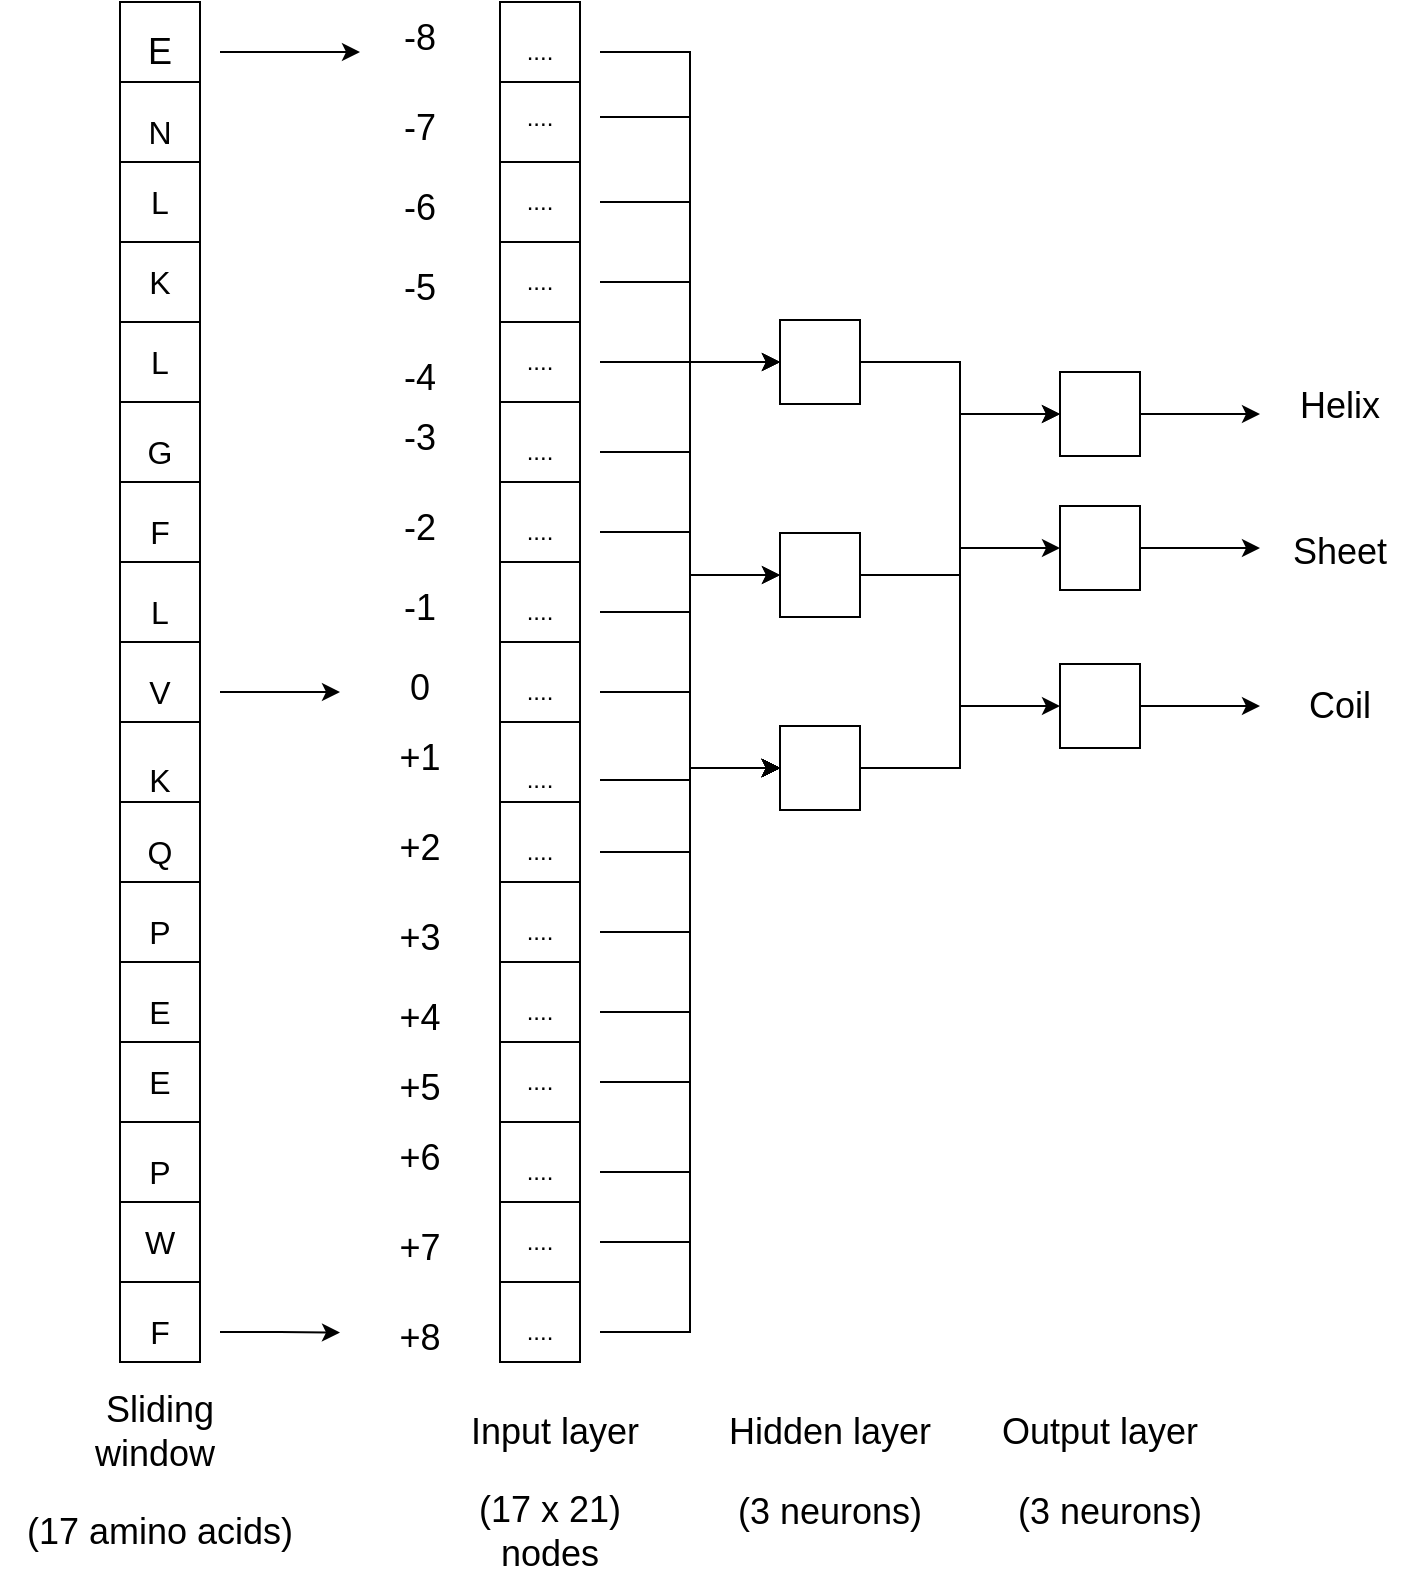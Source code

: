 <mxfile version="21.0.10" type="device"><diagram name="Page-1" id="w_IAjoy7NN7uOtSRSepd"><mxGraphModel dx="1706" dy="844" grid="1" gridSize="10" guides="1" tooltips="1" connect="1" arrows="1" fold="1" page="1" pageScale="1" pageWidth="827" pageHeight="1169" math="0" shadow="0"><root><mxCell id="0"/><mxCell id="1" parent="0"/><mxCell id="O1m4CQIJHKDoAh-4R7qa-1" value="" style="rounded=0;whiteSpace=wrap;html=1;" vertex="1" parent="1"><mxGeometry x="130" y="390" width="40" height="40" as="geometry"/></mxCell><mxCell id="O1m4CQIJHKDoAh-4R7qa-2" value="" style="rounded=0;whiteSpace=wrap;html=1;" vertex="1" parent="1"><mxGeometry x="130" y="430" width="40" height="40" as="geometry"/></mxCell><mxCell id="O1m4CQIJHKDoAh-4R7qa-3" value="" style="rounded=0;whiteSpace=wrap;html=1;" vertex="1" parent="1"><mxGeometry x="130" y="470" width="40" height="40" as="geometry"/></mxCell><mxCell id="O1m4CQIJHKDoAh-4R7qa-4" value="" style="rounded=0;whiteSpace=wrap;html=1;" vertex="1" parent="1"><mxGeometry x="130" y="510" width="40" height="40" as="geometry"/></mxCell><mxCell id="O1m4CQIJHKDoAh-4R7qa-5" value="" style="rounded=0;whiteSpace=wrap;html=1;" vertex="1" parent="1"><mxGeometry x="130" y="350" width="40" height="40" as="geometry"/></mxCell><mxCell id="O1m4CQIJHKDoAh-4R7qa-6" value="" style="rounded=0;whiteSpace=wrap;html=1;" vertex="1" parent="1"><mxGeometry x="130" y="550" width="40" height="40" as="geometry"/></mxCell><mxCell id="O1m4CQIJHKDoAh-4R7qa-7" value="" style="rounded=0;whiteSpace=wrap;html=1;" vertex="1" parent="1"><mxGeometry x="130" y="310" width="40" height="40" as="geometry"/></mxCell><mxCell id="O1m4CQIJHKDoAh-4R7qa-8" value="" style="rounded=0;whiteSpace=wrap;html=1;" vertex="1" parent="1"><mxGeometry x="130" y="590" width="40" height="40" as="geometry"/></mxCell><mxCell id="O1m4CQIJHKDoAh-4R7qa-9" value="" style="rounded=0;whiteSpace=wrap;html=1;" vertex="1" parent="1"><mxGeometry x="130" y="630" width="40" height="40" as="geometry"/></mxCell><mxCell id="O1m4CQIJHKDoAh-4R7qa-10" value="" style="rounded=0;whiteSpace=wrap;html=1;" vertex="1" parent="1"><mxGeometry x="130" y="270" width="40" height="40" as="geometry"/></mxCell><mxCell id="O1m4CQIJHKDoAh-4R7qa-11" value="" style="rounded=0;whiteSpace=wrap;html=1;" vertex="1" parent="1"><mxGeometry x="130" y="230" width="40" height="40" as="geometry"/></mxCell><mxCell id="O1m4CQIJHKDoAh-4R7qa-12" value="" style="rounded=0;whiteSpace=wrap;html=1;" vertex="1" parent="1"><mxGeometry x="130" y="670" width="40" height="40" as="geometry"/></mxCell><mxCell id="O1m4CQIJHKDoAh-4R7qa-13" value="" style="rounded=0;whiteSpace=wrap;html=1;" vertex="1" parent="1"><mxGeometry x="130" y="710" width="40" height="40" as="geometry"/></mxCell><mxCell id="O1m4CQIJHKDoAh-4R7qa-14" value="" style="rounded=0;whiteSpace=wrap;html=1;" vertex="1" parent="1"><mxGeometry x="130" y="750" width="40" height="40" as="geometry"/></mxCell><mxCell id="O1m4CQIJHKDoAh-4R7qa-15" value="" style="rounded=0;whiteSpace=wrap;html=1;" vertex="1" parent="1"><mxGeometry x="130" y="790" width="40" height="40" as="geometry"/></mxCell><mxCell id="O1m4CQIJHKDoAh-4R7qa-16" value="" style="rounded=0;whiteSpace=wrap;html=1;" vertex="1" parent="1"><mxGeometry x="130" y="830" width="40" height="40" as="geometry"/></mxCell><mxCell id="O1m4CQIJHKDoAh-4R7qa-18" value="&lt;font size=&quot;3&quot;&gt;N&lt;/font&gt;" style="text;html=1;strokeColor=none;fillColor=none;align=center;verticalAlign=middle;whiteSpace=wrap;rounded=0;" vertex="1" parent="1"><mxGeometry x="120" y="240" width="60" height="30" as="geometry"/></mxCell><mxCell id="O1m4CQIJHKDoAh-4R7qa-19" value="&lt;font size=&quot;3&quot;&gt;L&lt;/font&gt;" style="text;html=1;strokeColor=none;fillColor=none;align=center;verticalAlign=middle;whiteSpace=wrap;rounded=0;" vertex="1" parent="1"><mxGeometry x="120" y="275" width="60" height="30" as="geometry"/></mxCell><mxCell id="O1m4CQIJHKDoAh-4R7qa-20" value="&lt;font size=&quot;3&quot;&gt;K&lt;/font&gt;" style="text;html=1;strokeColor=none;fillColor=none;align=center;verticalAlign=middle;whiteSpace=wrap;rounded=0;" vertex="1" parent="1"><mxGeometry x="120" y="315" width="60" height="30" as="geometry"/></mxCell><mxCell id="O1m4CQIJHKDoAh-4R7qa-21" value="&lt;font size=&quot;3&quot;&gt;L&lt;/font&gt;" style="text;html=1;strokeColor=none;fillColor=none;align=center;verticalAlign=middle;whiteSpace=wrap;rounded=0;" vertex="1" parent="1"><mxGeometry x="120" y="355" width="60" height="30" as="geometry"/></mxCell><mxCell id="O1m4CQIJHKDoAh-4R7qa-22" value="&lt;font size=&quot;3&quot;&gt;G&lt;/font&gt;" style="text;html=1;strokeColor=none;fillColor=none;align=center;verticalAlign=middle;whiteSpace=wrap;rounded=0;" vertex="1" parent="1"><mxGeometry x="120" y="400" width="60" height="30" as="geometry"/></mxCell><mxCell id="O1m4CQIJHKDoAh-4R7qa-23" value="&lt;font size=&quot;3&quot;&gt;F&lt;/font&gt;" style="text;html=1;strokeColor=none;fillColor=none;align=center;verticalAlign=middle;whiteSpace=wrap;rounded=0;" vertex="1" parent="1"><mxGeometry x="120" y="440" width="60" height="30" as="geometry"/></mxCell><mxCell id="O1m4CQIJHKDoAh-4R7qa-24" value="&lt;font size=&quot;3&quot;&gt;L&lt;/font&gt;" style="text;html=1;strokeColor=none;fillColor=none;align=center;verticalAlign=middle;whiteSpace=wrap;rounded=0;" vertex="1" parent="1"><mxGeometry x="120" y="480" width="60" height="30" as="geometry"/></mxCell><mxCell id="O1m4CQIJHKDoAh-4R7qa-99" style="edgeStyle=orthogonalEdgeStyle;rounded=0;orthogonalLoop=1;jettySize=auto;html=1;" edge="1" parent="1" source="O1m4CQIJHKDoAh-4R7qa-25"><mxGeometry relative="1" as="geometry"><mxPoint x="240" y="535" as="targetPoint"/></mxGeometry></mxCell><mxCell id="O1m4CQIJHKDoAh-4R7qa-25" value="&lt;font size=&quot;3&quot;&gt;V&lt;/font&gt;" style="text;html=1;strokeColor=none;fillColor=none;align=center;verticalAlign=middle;whiteSpace=wrap;rounded=0;" vertex="1" parent="1"><mxGeometry x="120" y="520" width="60" height="30" as="geometry"/></mxCell><mxCell id="O1m4CQIJHKDoAh-4R7qa-26" value="&lt;font size=&quot;3&quot;&gt;K&lt;/font&gt;" style="text;html=1;strokeColor=none;fillColor=none;align=center;verticalAlign=middle;whiteSpace=wrap;rounded=0;" vertex="1" parent="1"><mxGeometry x="120" y="564" width="60" height="30" as="geometry"/></mxCell><mxCell id="O1m4CQIJHKDoAh-4R7qa-27" value="&lt;font size=&quot;3&quot;&gt;Q&lt;/font&gt;" style="text;html=1;strokeColor=none;fillColor=none;align=center;verticalAlign=middle;whiteSpace=wrap;rounded=0;" vertex="1" parent="1"><mxGeometry x="120" y="600" width="60" height="30" as="geometry"/></mxCell><mxCell id="O1m4CQIJHKDoAh-4R7qa-28" value="&lt;font size=&quot;3&quot;&gt;P&lt;/font&gt;" style="text;html=1;strokeColor=none;fillColor=none;align=center;verticalAlign=middle;whiteSpace=wrap;rounded=0;" vertex="1" parent="1"><mxGeometry x="120" y="640" width="60" height="30" as="geometry"/></mxCell><mxCell id="O1m4CQIJHKDoAh-4R7qa-29" value="&lt;font size=&quot;3&quot;&gt;E&lt;/font&gt;" style="text;html=1;strokeColor=none;fillColor=none;align=center;verticalAlign=middle;whiteSpace=wrap;rounded=0;" vertex="1" parent="1"><mxGeometry x="120" y="680" width="60" height="30" as="geometry"/></mxCell><mxCell id="O1m4CQIJHKDoAh-4R7qa-30" value="&lt;font size=&quot;3&quot;&gt;E&lt;/font&gt;" style="text;html=1;strokeColor=none;fillColor=none;align=center;verticalAlign=middle;whiteSpace=wrap;rounded=0;" vertex="1" parent="1"><mxGeometry x="120" y="715" width="60" height="30" as="geometry"/></mxCell><mxCell id="O1m4CQIJHKDoAh-4R7qa-31" value="&lt;font size=&quot;3&quot;&gt;P&lt;/font&gt;" style="text;html=1;strokeColor=none;fillColor=none;align=center;verticalAlign=middle;whiteSpace=wrap;rounded=0;" vertex="1" parent="1"><mxGeometry x="120" y="760" width="60" height="30" as="geometry"/></mxCell><mxCell id="O1m4CQIJHKDoAh-4R7qa-32" value="&lt;font size=&quot;3&quot;&gt;W&lt;/font&gt;" style="text;html=1;strokeColor=none;fillColor=none;align=center;verticalAlign=middle;whiteSpace=wrap;rounded=0;" vertex="1" parent="1"><mxGeometry x="120" y="795" width="60" height="30" as="geometry"/></mxCell><mxCell id="O1m4CQIJHKDoAh-4R7qa-100" style="edgeStyle=orthogonalEdgeStyle;rounded=0;orthogonalLoop=1;jettySize=auto;html=1;exitX=1;exitY=0.5;exitDx=0;exitDy=0;" edge="1" parent="1" source="O1m4CQIJHKDoAh-4R7qa-33"><mxGeometry relative="1" as="geometry"><mxPoint x="240" y="855.294" as="targetPoint"/></mxGeometry></mxCell><mxCell id="O1m4CQIJHKDoAh-4R7qa-33" value="&lt;font size=&quot;3&quot;&gt;F&lt;/font&gt;" style="text;html=1;strokeColor=none;fillColor=none;align=center;verticalAlign=middle;whiteSpace=wrap;rounded=0;" vertex="1" parent="1"><mxGeometry x="120" y="840" width="60" height="30" as="geometry"/></mxCell><mxCell id="O1m4CQIJHKDoAh-4R7qa-35" value="" style="rounded=0;whiteSpace=wrap;html=1;" vertex="1" parent="1"><mxGeometry x="130" y="190" width="40" height="40" as="geometry"/></mxCell><mxCell id="O1m4CQIJHKDoAh-4R7qa-101" style="edgeStyle=orthogonalEdgeStyle;rounded=0;orthogonalLoop=1;jettySize=auto;html=1;exitX=1;exitY=0.5;exitDx=0;exitDy=0;entryX=0;entryY=0.75;entryDx=0;entryDy=0;" edge="1" parent="1" source="O1m4CQIJHKDoAh-4R7qa-36" target="O1m4CQIJHKDoAh-4R7qa-74"><mxGeometry relative="1" as="geometry"/></mxCell><mxCell id="O1m4CQIJHKDoAh-4R7qa-36" value="&lt;font style=&quot;font-size: 18px;&quot;&gt;E&lt;/font&gt;" style="text;html=1;strokeColor=none;fillColor=none;align=center;verticalAlign=middle;whiteSpace=wrap;rounded=0;" vertex="1" parent="1"><mxGeometry x="120" y="200" width="60" height="30" as="geometry"/></mxCell><mxCell id="O1m4CQIJHKDoAh-4R7qa-38" value="" style="rounded=0;whiteSpace=wrap;html=1;" vertex="1" parent="1"><mxGeometry x="320" y="390" width="40" height="40" as="geometry"/></mxCell><mxCell id="O1m4CQIJHKDoAh-4R7qa-39" value="" style="rounded=0;whiteSpace=wrap;html=1;" vertex="1" parent="1"><mxGeometry x="320" y="430" width="40" height="40" as="geometry"/></mxCell><mxCell id="O1m4CQIJHKDoAh-4R7qa-40" value="" style="rounded=0;whiteSpace=wrap;html=1;" vertex="1" parent="1"><mxGeometry x="320" y="470" width="40" height="40" as="geometry"/></mxCell><mxCell id="O1m4CQIJHKDoAh-4R7qa-41" value="" style="rounded=0;whiteSpace=wrap;html=1;" vertex="1" parent="1"><mxGeometry x="320" y="510" width="40" height="40" as="geometry"/></mxCell><mxCell id="O1m4CQIJHKDoAh-4R7qa-42" value="" style="rounded=0;whiteSpace=wrap;html=1;" vertex="1" parent="1"><mxGeometry x="320" y="350" width="40" height="40" as="geometry"/></mxCell><mxCell id="O1m4CQIJHKDoAh-4R7qa-43" value="" style="rounded=0;whiteSpace=wrap;html=1;" vertex="1" parent="1"><mxGeometry x="320" y="550" width="40" height="40" as="geometry"/></mxCell><mxCell id="O1m4CQIJHKDoAh-4R7qa-44" value="" style="rounded=0;whiteSpace=wrap;html=1;" vertex="1" parent="1"><mxGeometry x="320" y="310" width="40" height="40" as="geometry"/></mxCell><mxCell id="O1m4CQIJHKDoAh-4R7qa-45" value="" style="rounded=0;whiteSpace=wrap;html=1;" vertex="1" parent="1"><mxGeometry x="320" y="590" width="40" height="40" as="geometry"/></mxCell><mxCell id="O1m4CQIJHKDoAh-4R7qa-46" value="" style="rounded=0;whiteSpace=wrap;html=1;" vertex="1" parent="1"><mxGeometry x="320" y="630" width="40" height="40" as="geometry"/></mxCell><mxCell id="O1m4CQIJHKDoAh-4R7qa-47" value="" style="rounded=0;whiteSpace=wrap;html=1;" vertex="1" parent="1"><mxGeometry x="320" y="270" width="40" height="40" as="geometry"/></mxCell><mxCell id="O1m4CQIJHKDoAh-4R7qa-48" value="" style="rounded=0;whiteSpace=wrap;html=1;" vertex="1" parent="1"><mxGeometry x="320" y="230" width="40" height="40" as="geometry"/></mxCell><mxCell id="O1m4CQIJHKDoAh-4R7qa-49" value="" style="rounded=0;whiteSpace=wrap;html=1;" vertex="1" parent="1"><mxGeometry x="320" y="670" width="40" height="40" as="geometry"/></mxCell><mxCell id="O1m4CQIJHKDoAh-4R7qa-50" value="" style="rounded=0;whiteSpace=wrap;html=1;" vertex="1" parent="1"><mxGeometry x="320" y="710" width="40" height="40" as="geometry"/></mxCell><mxCell id="O1m4CQIJHKDoAh-4R7qa-51" value="" style="rounded=0;whiteSpace=wrap;html=1;" vertex="1" parent="1"><mxGeometry x="320" y="750" width="40" height="40" as="geometry"/></mxCell><mxCell id="O1m4CQIJHKDoAh-4R7qa-52" value="" style="rounded=0;whiteSpace=wrap;html=1;" vertex="1" parent="1"><mxGeometry x="320" y="790" width="40" height="40" as="geometry"/></mxCell><mxCell id="O1m4CQIJHKDoAh-4R7qa-53" value="" style="rounded=0;whiteSpace=wrap;html=1;" vertex="1" parent="1"><mxGeometry x="320" y="830" width="40" height="40" as="geometry"/></mxCell><mxCell id="O1m4CQIJHKDoAh-4R7qa-153" style="edgeStyle=orthogonalEdgeStyle;rounded=0;orthogonalLoop=1;jettySize=auto;html=1;entryX=0;entryY=0.5;entryDx=0;entryDy=0;" edge="1" parent="1" source="O1m4CQIJHKDoAh-4R7qa-55" target="O1m4CQIJHKDoAh-4R7qa-104"><mxGeometry relative="1" as="geometry"/></mxCell><mxCell id="O1m4CQIJHKDoAh-4R7qa-55" value="...." style="text;html=1;strokeColor=none;fillColor=none;align=center;verticalAlign=middle;whiteSpace=wrap;rounded=0;" vertex="1" parent="1"><mxGeometry x="310" y="275" width="60" height="30" as="geometry"/></mxCell><mxCell id="O1m4CQIJHKDoAh-4R7qa-154" style="edgeStyle=orthogonalEdgeStyle;rounded=0;orthogonalLoop=1;jettySize=auto;html=1;entryX=0;entryY=0.5;entryDx=0;entryDy=0;" edge="1" parent="1" source="O1m4CQIJHKDoAh-4R7qa-56" target="O1m4CQIJHKDoAh-4R7qa-105"><mxGeometry relative="1" as="geometry"/></mxCell><mxCell id="O1m4CQIJHKDoAh-4R7qa-56" value="...." style="text;html=1;strokeColor=none;fillColor=none;align=center;verticalAlign=middle;whiteSpace=wrap;rounded=0;" vertex="1" parent="1"><mxGeometry x="310" y="315" width="60" height="30" as="geometry"/></mxCell><mxCell id="O1m4CQIJHKDoAh-4R7qa-155" style="edgeStyle=orthogonalEdgeStyle;rounded=0;orthogonalLoop=1;jettySize=auto;html=1;entryX=0;entryY=0.5;entryDx=0;entryDy=0;" edge="1" parent="1" source="O1m4CQIJHKDoAh-4R7qa-57" target="O1m4CQIJHKDoAh-4R7qa-106"><mxGeometry relative="1" as="geometry"/></mxCell><mxCell id="O1m4CQIJHKDoAh-4R7qa-57" value="...." style="text;html=1;strokeColor=none;fillColor=none;align=center;verticalAlign=middle;whiteSpace=wrap;rounded=0;" vertex="1" parent="1"><mxGeometry x="310" y="355" width="60" height="30" as="geometry"/></mxCell><mxCell id="O1m4CQIJHKDoAh-4R7qa-156" style="edgeStyle=orthogonalEdgeStyle;rounded=0;orthogonalLoop=1;jettySize=auto;html=1;entryX=0;entryY=0.5;entryDx=0;entryDy=0;" edge="1" parent="1" source="O1m4CQIJHKDoAh-4R7qa-58" target="O1m4CQIJHKDoAh-4R7qa-106"><mxGeometry relative="1" as="geometry"/></mxCell><mxCell id="O1m4CQIJHKDoAh-4R7qa-58" value="...." style="text;html=1;strokeColor=none;fillColor=none;align=center;verticalAlign=middle;whiteSpace=wrap;rounded=0;" vertex="1" parent="1"><mxGeometry x="310" y="400" width="60" height="30" as="geometry"/></mxCell><mxCell id="O1m4CQIJHKDoAh-4R7qa-157" style="edgeStyle=orthogonalEdgeStyle;rounded=0;orthogonalLoop=1;jettySize=auto;html=1;entryX=0;entryY=0.5;entryDx=0;entryDy=0;" edge="1" parent="1" source="O1m4CQIJHKDoAh-4R7qa-59" target="O1m4CQIJHKDoAh-4R7qa-106"><mxGeometry relative="1" as="geometry"/></mxCell><mxCell id="O1m4CQIJHKDoAh-4R7qa-59" value="...." style="text;html=1;strokeColor=none;fillColor=none;align=center;verticalAlign=middle;whiteSpace=wrap;rounded=0;" vertex="1" parent="1"><mxGeometry x="310" y="440" width="60" height="30" as="geometry"/></mxCell><mxCell id="O1m4CQIJHKDoAh-4R7qa-158" style="edgeStyle=orthogonalEdgeStyle;rounded=0;orthogonalLoop=1;jettySize=auto;html=1;entryX=0;entryY=0.5;entryDx=0;entryDy=0;" edge="1" parent="1" source="O1m4CQIJHKDoAh-4R7qa-60" target="O1m4CQIJHKDoAh-4R7qa-106"><mxGeometry relative="1" as="geometry"/></mxCell><mxCell id="O1m4CQIJHKDoAh-4R7qa-60" value="...." style="text;html=1;strokeColor=none;fillColor=none;align=center;verticalAlign=middle;whiteSpace=wrap;rounded=0;" vertex="1" parent="1"><mxGeometry x="310" y="480" width="60" height="30" as="geometry"/></mxCell><mxCell id="O1m4CQIJHKDoAh-4R7qa-159" style="edgeStyle=orthogonalEdgeStyle;rounded=0;orthogonalLoop=1;jettySize=auto;html=1;entryX=0;entryY=0.5;entryDx=0;entryDy=0;" edge="1" parent="1" source="O1m4CQIJHKDoAh-4R7qa-61" target="O1m4CQIJHKDoAh-4R7qa-106"><mxGeometry relative="1" as="geometry"/></mxCell><mxCell id="O1m4CQIJHKDoAh-4R7qa-61" value="...." style="text;html=1;strokeColor=none;fillColor=none;align=center;verticalAlign=middle;whiteSpace=wrap;rounded=0;" vertex="1" parent="1"><mxGeometry x="310" y="520" width="60" height="30" as="geometry"/></mxCell><mxCell id="O1m4CQIJHKDoAh-4R7qa-192" style="edgeStyle=orthogonalEdgeStyle;rounded=0;orthogonalLoop=1;jettySize=auto;html=1;entryX=0;entryY=0.5;entryDx=0;entryDy=0;" edge="1" parent="1" source="O1m4CQIJHKDoAh-4R7qa-62" target="O1m4CQIJHKDoAh-4R7qa-106"><mxGeometry relative="1" as="geometry"/></mxCell><mxCell id="O1m4CQIJHKDoAh-4R7qa-62" value="...." style="text;html=1;strokeColor=none;fillColor=none;align=center;verticalAlign=middle;whiteSpace=wrap;rounded=0;" vertex="1" parent="1"><mxGeometry x="310" y="564" width="60" height="30" as="geometry"/></mxCell><mxCell id="O1m4CQIJHKDoAh-4R7qa-193" style="edgeStyle=orthogonalEdgeStyle;rounded=0;orthogonalLoop=1;jettySize=auto;html=1;entryX=0;entryY=0.5;entryDx=0;entryDy=0;" edge="1" parent="1" source="O1m4CQIJHKDoAh-4R7qa-63" target="O1m4CQIJHKDoAh-4R7qa-106"><mxGeometry relative="1" as="geometry"/></mxCell><mxCell id="O1m4CQIJHKDoAh-4R7qa-63" value="...." style="text;html=1;strokeColor=none;fillColor=none;align=center;verticalAlign=middle;whiteSpace=wrap;rounded=0;" vertex="1" parent="1"><mxGeometry x="310" y="600" width="60" height="30" as="geometry"/></mxCell><mxCell id="O1m4CQIJHKDoAh-4R7qa-194" style="edgeStyle=orthogonalEdgeStyle;rounded=0;orthogonalLoop=1;jettySize=auto;html=1;entryX=0;entryY=0.5;entryDx=0;entryDy=0;" edge="1" parent="1" source="O1m4CQIJHKDoAh-4R7qa-64" target="O1m4CQIJHKDoAh-4R7qa-106"><mxGeometry relative="1" as="geometry"/></mxCell><mxCell id="O1m4CQIJHKDoAh-4R7qa-64" value="...." style="text;html=1;strokeColor=none;fillColor=none;align=center;verticalAlign=middle;whiteSpace=wrap;rounded=0;" vertex="1" parent="1"><mxGeometry x="310" y="640" width="60" height="30" as="geometry"/></mxCell><mxCell id="O1m4CQIJHKDoAh-4R7qa-195" style="edgeStyle=orthogonalEdgeStyle;rounded=0;orthogonalLoop=1;jettySize=auto;html=1;entryX=0;entryY=0.5;entryDx=0;entryDy=0;" edge="1" parent="1" source="O1m4CQIJHKDoAh-4R7qa-65" target="O1m4CQIJHKDoAh-4R7qa-106"><mxGeometry relative="1" as="geometry"/></mxCell><mxCell id="O1m4CQIJHKDoAh-4R7qa-65" value="...." style="text;html=1;strokeColor=none;fillColor=none;align=center;verticalAlign=middle;whiteSpace=wrap;rounded=0;" vertex="1" parent="1"><mxGeometry x="310" y="680" width="60" height="30" as="geometry"/></mxCell><mxCell id="O1m4CQIJHKDoAh-4R7qa-196" style="edgeStyle=orthogonalEdgeStyle;rounded=0;orthogonalLoop=1;jettySize=auto;html=1;entryX=0;entryY=0.5;entryDx=0;entryDy=0;" edge="1" parent="1" source="O1m4CQIJHKDoAh-4R7qa-66" target="O1m4CQIJHKDoAh-4R7qa-106"><mxGeometry relative="1" as="geometry"/></mxCell><mxCell id="O1m4CQIJHKDoAh-4R7qa-66" value="...." style="text;html=1;strokeColor=none;fillColor=none;align=center;verticalAlign=middle;whiteSpace=wrap;rounded=0;" vertex="1" parent="1"><mxGeometry x="310" y="715" width="60" height="30" as="geometry"/></mxCell><mxCell id="O1m4CQIJHKDoAh-4R7qa-197" style="edgeStyle=orthogonalEdgeStyle;rounded=0;orthogonalLoop=1;jettySize=auto;html=1;entryX=0;entryY=0.5;entryDx=0;entryDy=0;" edge="1" parent="1" source="O1m4CQIJHKDoAh-4R7qa-67" target="O1m4CQIJHKDoAh-4R7qa-106"><mxGeometry relative="1" as="geometry"/></mxCell><mxCell id="O1m4CQIJHKDoAh-4R7qa-67" value="...." style="text;html=1;strokeColor=none;fillColor=none;align=center;verticalAlign=middle;whiteSpace=wrap;rounded=0;" vertex="1" parent="1"><mxGeometry x="310" y="760" width="60" height="30" as="geometry"/></mxCell><mxCell id="O1m4CQIJHKDoAh-4R7qa-198" style="edgeStyle=orthogonalEdgeStyle;rounded=0;orthogonalLoop=1;jettySize=auto;html=1;entryX=0;entryY=0.5;entryDx=0;entryDy=0;" edge="1" parent="1" source="O1m4CQIJHKDoAh-4R7qa-68" target="O1m4CQIJHKDoAh-4R7qa-106"><mxGeometry relative="1" as="geometry"/></mxCell><mxCell id="O1m4CQIJHKDoAh-4R7qa-68" value="...." style="text;html=1;strokeColor=none;fillColor=none;align=center;verticalAlign=middle;whiteSpace=wrap;rounded=0;" vertex="1" parent="1"><mxGeometry x="310" y="795" width="60" height="30" as="geometry"/></mxCell><mxCell id="O1m4CQIJHKDoAh-4R7qa-199" style="edgeStyle=orthogonalEdgeStyle;rounded=0;orthogonalLoop=1;jettySize=auto;html=1;entryX=0;entryY=0.5;entryDx=0;entryDy=0;" edge="1" parent="1" source="O1m4CQIJHKDoAh-4R7qa-69" target="O1m4CQIJHKDoAh-4R7qa-106"><mxGeometry relative="1" as="geometry"/></mxCell><mxCell id="O1m4CQIJHKDoAh-4R7qa-69" value="...." style="text;html=1;strokeColor=none;fillColor=none;align=center;verticalAlign=middle;whiteSpace=wrap;rounded=0;" vertex="1" parent="1"><mxGeometry x="310" y="840" width="60" height="30" as="geometry"/></mxCell><mxCell id="O1m4CQIJHKDoAh-4R7qa-70" value="" style="rounded=0;whiteSpace=wrap;html=1;" vertex="1" parent="1"><mxGeometry x="320" y="190" width="40" height="40" as="geometry"/></mxCell><mxCell id="O1m4CQIJHKDoAh-4R7qa-143" style="edgeStyle=orthogonalEdgeStyle;rounded=0;orthogonalLoop=1;jettySize=auto;html=1;entryX=0;entryY=0.5;entryDx=0;entryDy=0;" edge="1" parent="1" source="O1m4CQIJHKDoAh-4R7qa-71" target="O1m4CQIJHKDoAh-4R7qa-104"><mxGeometry relative="1" as="geometry"/></mxCell><mxCell id="O1m4CQIJHKDoAh-4R7qa-144" style="edgeStyle=orthogonalEdgeStyle;rounded=0;orthogonalLoop=1;jettySize=auto;html=1;entryX=0;entryY=0.5;entryDx=0;entryDy=0;" edge="1" parent="1" source="O1m4CQIJHKDoAh-4R7qa-71" target="O1m4CQIJHKDoAh-4R7qa-105"><mxGeometry relative="1" as="geometry"/></mxCell><mxCell id="O1m4CQIJHKDoAh-4R7qa-71" value="...." style="text;html=1;strokeColor=none;fillColor=none;align=center;verticalAlign=middle;whiteSpace=wrap;rounded=0;" vertex="1" parent="1"><mxGeometry x="310" y="200" width="60" height="30" as="geometry"/></mxCell><mxCell id="O1m4CQIJHKDoAh-4R7qa-152" style="edgeStyle=orthogonalEdgeStyle;rounded=0;orthogonalLoop=1;jettySize=auto;html=1;entryX=0;entryY=0.5;entryDx=0;entryDy=0;" edge="1" parent="1" source="O1m4CQIJHKDoAh-4R7qa-72" target="O1m4CQIJHKDoAh-4R7qa-104"><mxGeometry relative="1" as="geometry"/></mxCell><mxCell id="O1m4CQIJHKDoAh-4R7qa-72" value="...." style="text;html=1;strokeColor=none;fillColor=none;align=center;verticalAlign=middle;whiteSpace=wrap;rounded=0;" vertex="1" parent="1"><mxGeometry x="310" y="235" width="60" height="25" as="geometry"/></mxCell><mxCell id="O1m4CQIJHKDoAh-4R7qa-74" value="&lt;span style=&quot;font-size: 18px;&quot;&gt;-8&lt;/span&gt;" style="text;html=1;strokeColor=none;fillColor=none;align=center;verticalAlign=middle;whiteSpace=wrap;rounded=0;" vertex="1" parent="1"><mxGeometry x="250" y="192.5" width="60" height="30" as="geometry"/></mxCell><mxCell id="O1m4CQIJHKDoAh-4R7qa-75" value="&lt;span style=&quot;font-size: 18px;&quot;&gt;-7&lt;/span&gt;" style="text;html=1;strokeColor=none;fillColor=none;align=center;verticalAlign=middle;whiteSpace=wrap;rounded=0;" vertex="1" parent="1"><mxGeometry x="250" y="237.5" width="60" height="30" as="geometry"/></mxCell><mxCell id="O1m4CQIJHKDoAh-4R7qa-76" value="&lt;span style=&quot;font-size: 18px;&quot;&gt;-6&lt;/span&gt;" style="text;html=1;strokeColor=none;fillColor=none;align=center;verticalAlign=middle;whiteSpace=wrap;rounded=0;" vertex="1" parent="1"><mxGeometry x="250" y="277.5" width="60" height="30" as="geometry"/></mxCell><mxCell id="O1m4CQIJHKDoAh-4R7qa-77" value="&lt;span style=&quot;font-size: 18px;&quot;&gt;-5&lt;/span&gt;" style="text;html=1;strokeColor=none;fillColor=none;align=center;verticalAlign=middle;whiteSpace=wrap;rounded=0;" vertex="1" parent="1"><mxGeometry x="250" y="317.5" width="60" height="30" as="geometry"/></mxCell><mxCell id="O1m4CQIJHKDoAh-4R7qa-78" value="&lt;span style=&quot;font-size: 18px;&quot;&gt;-4&lt;/span&gt;" style="text;html=1;strokeColor=none;fillColor=none;align=center;verticalAlign=middle;whiteSpace=wrap;rounded=0;" vertex="1" parent="1"><mxGeometry x="250" y="362.5" width="60" height="30" as="geometry"/></mxCell><mxCell id="O1m4CQIJHKDoAh-4R7qa-79" value="&lt;span style=&quot;font-size: 18px;&quot;&gt;-3&lt;/span&gt;" style="text;html=1;strokeColor=none;fillColor=none;align=center;verticalAlign=middle;whiteSpace=wrap;rounded=0;" vertex="1" parent="1"><mxGeometry x="250" y="392.5" width="60" height="30" as="geometry"/></mxCell><mxCell id="O1m4CQIJHKDoAh-4R7qa-80" value="&lt;span style=&quot;font-size: 18px;&quot;&gt;-2&lt;/span&gt;" style="text;html=1;strokeColor=none;fillColor=none;align=center;verticalAlign=middle;whiteSpace=wrap;rounded=0;" vertex="1" parent="1"><mxGeometry x="250" y="437.5" width="60" height="30" as="geometry"/></mxCell><mxCell id="O1m4CQIJHKDoAh-4R7qa-81" value="&lt;span style=&quot;font-size: 18px;&quot;&gt;-1&lt;/span&gt;" style="text;html=1;strokeColor=none;fillColor=none;align=center;verticalAlign=middle;whiteSpace=wrap;rounded=0;" vertex="1" parent="1"><mxGeometry x="250" y="477.5" width="60" height="30" as="geometry"/></mxCell><mxCell id="O1m4CQIJHKDoAh-4R7qa-82" value="&lt;span style=&quot;font-size: 18px;&quot;&gt;+1&lt;/span&gt;" style="text;html=1;strokeColor=none;fillColor=none;align=center;verticalAlign=middle;whiteSpace=wrap;rounded=0;" vertex="1" parent="1"><mxGeometry x="250" y="497.5" width="60" height="140" as="geometry"/></mxCell><mxCell id="O1m4CQIJHKDoAh-4R7qa-83" value="&lt;span style=&quot;font-size: 18px;&quot;&gt;0&lt;/span&gt;" style="text;html=1;strokeColor=none;fillColor=none;align=center;verticalAlign=middle;whiteSpace=wrap;rounded=0;" vertex="1" parent="1"><mxGeometry x="250" y="517.5" width="60" height="30" as="geometry"/></mxCell><mxCell id="O1m4CQIJHKDoAh-4R7qa-84" value="&lt;span style=&quot;font-size: 18px;&quot;&gt;+2&lt;/span&gt;" style="text;html=1;strokeColor=none;fillColor=none;align=center;verticalAlign=middle;whiteSpace=wrap;rounded=0;" vertex="1" parent="1"><mxGeometry x="250" y="597.5" width="60" height="30" as="geometry"/></mxCell><mxCell id="O1m4CQIJHKDoAh-4R7qa-85" value="&lt;span style=&quot;font-size: 18px;&quot;&gt;+3&lt;/span&gt;" style="text;html=1;strokeColor=none;fillColor=none;align=center;verticalAlign=middle;whiteSpace=wrap;rounded=0;" vertex="1" parent="1"><mxGeometry x="250" y="642.5" width="60" height="30" as="geometry"/></mxCell><mxCell id="O1m4CQIJHKDoAh-4R7qa-86" value="&lt;span style=&quot;font-size: 18px;&quot;&gt;+4&lt;/span&gt;" style="text;html=1;strokeColor=none;fillColor=none;align=center;verticalAlign=middle;whiteSpace=wrap;rounded=0;" vertex="1" parent="1"><mxGeometry x="250" y="682.5" width="60" height="30" as="geometry"/></mxCell><mxCell id="O1m4CQIJHKDoAh-4R7qa-87" value="&lt;span style=&quot;font-size: 18px;&quot;&gt;+6&lt;/span&gt;" style="text;html=1;strokeColor=none;fillColor=none;align=center;verticalAlign=middle;whiteSpace=wrap;rounded=0;" vertex="1" parent="1"><mxGeometry x="250" y="697.5" width="60" height="140" as="geometry"/></mxCell><mxCell id="O1m4CQIJHKDoAh-4R7qa-88" value="&lt;span style=&quot;font-size: 18px;&quot;&gt;+5&lt;/span&gt;" style="text;html=1;strokeColor=none;fillColor=none;align=center;verticalAlign=middle;whiteSpace=wrap;rounded=0;" vertex="1" parent="1"><mxGeometry x="250" y="717.5" width="60" height="30" as="geometry"/></mxCell><mxCell id="O1m4CQIJHKDoAh-4R7qa-89" value="&lt;span style=&quot;font-size: 18px;&quot;&gt;+7&lt;/span&gt;" style="text;html=1;strokeColor=none;fillColor=none;align=center;verticalAlign=middle;whiteSpace=wrap;rounded=0;" vertex="1" parent="1"><mxGeometry x="250" y="797.5" width="60" height="30" as="geometry"/></mxCell><mxCell id="O1m4CQIJHKDoAh-4R7qa-90" value="&lt;span style=&quot;font-size: 18px;&quot;&gt;+8&lt;/span&gt;" style="text;html=1;strokeColor=none;fillColor=none;align=center;verticalAlign=middle;whiteSpace=wrap;rounded=0;" vertex="1" parent="1"><mxGeometry x="250" y="842.5" width="60" height="30" as="geometry"/></mxCell><mxCell id="O1m4CQIJHKDoAh-4R7qa-171" style="edgeStyle=orthogonalEdgeStyle;rounded=0;orthogonalLoop=1;jettySize=auto;html=1;entryX=0;entryY=0.5;entryDx=0;entryDy=0;" edge="1" parent="1" source="O1m4CQIJHKDoAh-4R7qa-104" target="O1m4CQIJHKDoAh-4R7qa-117"><mxGeometry relative="1" as="geometry"/></mxCell><mxCell id="O1m4CQIJHKDoAh-4R7qa-104" value="" style="rounded=0;whiteSpace=wrap;html=1;" vertex="1" parent="1"><mxGeometry x="460" y="349" width="40" height="42" as="geometry"/></mxCell><mxCell id="O1m4CQIJHKDoAh-4R7qa-172" style="edgeStyle=orthogonalEdgeStyle;rounded=0;orthogonalLoop=1;jettySize=auto;html=1;entryX=0;entryY=0.5;entryDx=0;entryDy=0;" edge="1" parent="1" source="O1m4CQIJHKDoAh-4R7qa-105" target="O1m4CQIJHKDoAh-4R7qa-117"><mxGeometry relative="1" as="geometry"/></mxCell><mxCell id="O1m4CQIJHKDoAh-4R7qa-188" style="edgeStyle=orthogonalEdgeStyle;rounded=0;orthogonalLoop=1;jettySize=auto;html=1;exitX=0.5;exitY=1;exitDx=0;exitDy=0;" edge="1" parent="1" source="O1m4CQIJHKDoAh-4R7qa-105"><mxGeometry relative="1" as="geometry"><mxPoint x="479.714" y="480" as="targetPoint"/></mxGeometry></mxCell><mxCell id="O1m4CQIJHKDoAh-4R7qa-105" value="" style="rounded=0;whiteSpace=wrap;html=1;" vertex="1" parent="1"><mxGeometry x="460" y="455.5" width="40" height="42" as="geometry"/></mxCell><mxCell id="O1m4CQIJHKDoAh-4R7qa-173" style="edgeStyle=orthogonalEdgeStyle;rounded=0;orthogonalLoop=1;jettySize=auto;html=1;entryX=0;entryY=0.5;entryDx=0;entryDy=0;" edge="1" parent="1" source="O1m4CQIJHKDoAh-4R7qa-106" target="O1m4CQIJHKDoAh-4R7qa-118"><mxGeometry relative="1" as="geometry"/></mxCell><mxCell id="O1m4CQIJHKDoAh-4R7qa-191" style="edgeStyle=orthogonalEdgeStyle;rounded=0;orthogonalLoop=1;jettySize=auto;html=1;entryX=0;entryY=0.5;entryDx=0;entryDy=0;" edge="1" parent="1" source="O1m4CQIJHKDoAh-4R7qa-106" target="O1m4CQIJHKDoAh-4R7qa-119"><mxGeometry relative="1" as="geometry"/></mxCell><mxCell id="O1m4CQIJHKDoAh-4R7qa-106" value="" style="rounded=0;whiteSpace=wrap;html=1;" vertex="1" parent="1"><mxGeometry x="460" y="552" width="40" height="42" as="geometry"/></mxCell><mxCell id="O1m4CQIJHKDoAh-4R7qa-124" style="edgeStyle=orthogonalEdgeStyle;rounded=0;orthogonalLoop=1;jettySize=auto;html=1;" edge="1" parent="1" source="O1m4CQIJHKDoAh-4R7qa-117"><mxGeometry relative="1" as="geometry"><mxPoint x="700" y="396" as="targetPoint"/></mxGeometry></mxCell><mxCell id="O1m4CQIJHKDoAh-4R7qa-117" value="" style="rounded=0;whiteSpace=wrap;html=1;" vertex="1" parent="1"><mxGeometry x="600" y="375" width="40" height="42" as="geometry"/></mxCell><mxCell id="O1m4CQIJHKDoAh-4R7qa-138" style="edgeStyle=orthogonalEdgeStyle;rounded=0;orthogonalLoop=1;jettySize=auto;html=1;" edge="1" parent="1" source="O1m4CQIJHKDoAh-4R7qa-118"><mxGeometry relative="1" as="geometry"><mxPoint x="700" y="463" as="targetPoint"/></mxGeometry></mxCell><mxCell id="O1m4CQIJHKDoAh-4R7qa-118" value="" style="rounded=0;whiteSpace=wrap;html=1;" vertex="1" parent="1"><mxGeometry x="600" y="442" width="40" height="42" as="geometry"/></mxCell><mxCell id="O1m4CQIJHKDoAh-4R7qa-139" style="edgeStyle=orthogonalEdgeStyle;rounded=0;orthogonalLoop=1;jettySize=auto;html=1;" edge="1" parent="1" source="O1m4CQIJHKDoAh-4R7qa-119"><mxGeometry relative="1" as="geometry"><mxPoint x="700" y="542" as="targetPoint"/></mxGeometry></mxCell><mxCell id="O1m4CQIJHKDoAh-4R7qa-119" value="" style="rounded=0;whiteSpace=wrap;html=1;" vertex="1" parent="1"><mxGeometry x="600" y="521" width="40" height="42" as="geometry"/></mxCell><mxCell id="O1m4CQIJHKDoAh-4R7qa-120" value="&lt;font style=&quot;font-size: 18px;&quot;&gt;Helix&lt;/font&gt;" style="text;html=1;strokeColor=none;fillColor=none;align=center;verticalAlign=middle;whiteSpace=wrap;rounded=0;" vertex="1" parent="1"><mxGeometry x="710" y="377" width="60" height="30" as="geometry"/></mxCell><mxCell id="O1m4CQIJHKDoAh-4R7qa-121" value="&lt;span style=&quot;font-size: 18px;&quot;&gt;Sheet&lt;/span&gt;" style="text;html=1;strokeColor=none;fillColor=none;align=center;verticalAlign=middle;whiteSpace=wrap;rounded=0;" vertex="1" parent="1"><mxGeometry x="710" y="450" width="60" height="30" as="geometry"/></mxCell><mxCell id="O1m4CQIJHKDoAh-4R7qa-122" value="&lt;span style=&quot;font-size: 18px;&quot;&gt;Coil&lt;/span&gt;" style="text;html=1;strokeColor=none;fillColor=none;align=center;verticalAlign=middle;whiteSpace=wrap;rounded=0;" vertex="1" parent="1"><mxGeometry x="710" y="527" width="60" height="30" as="geometry"/></mxCell><mxCell id="O1m4CQIJHKDoAh-4R7qa-178" value="&lt;font style=&quot;font-size: 18px;&quot;&gt;Input layer&amp;nbsp;&lt;/font&gt;" style="text;html=1;strokeColor=none;fillColor=none;align=center;verticalAlign=middle;whiteSpace=wrap;rounded=0;" vertex="1" parent="1"><mxGeometry x="300" y="890" width="100" height="30" as="geometry"/></mxCell><mxCell id="O1m4CQIJHKDoAh-4R7qa-179" value="&lt;font style=&quot;font-size: 18px;&quot;&gt;Hidden layer&lt;/font&gt;" style="text;html=1;strokeColor=none;fillColor=none;align=center;verticalAlign=middle;whiteSpace=wrap;rounded=0;" vertex="1" parent="1"><mxGeometry x="430" y="890" width="110" height="30" as="geometry"/></mxCell><mxCell id="O1m4CQIJHKDoAh-4R7qa-180" value="&lt;font style=&quot;font-size: 18px;&quot;&gt;Output layer&lt;/font&gt;" style="text;html=1;strokeColor=none;fillColor=none;align=center;verticalAlign=middle;whiteSpace=wrap;rounded=0;" vertex="1" parent="1"><mxGeometry x="565" y="890" width="110" height="30" as="geometry"/></mxCell><mxCell id="O1m4CQIJHKDoAh-4R7qa-181" value="&lt;font style=&quot;font-size: 18px;&quot;&gt;(17 x 21) nodes&lt;/font&gt;" style="text;html=1;strokeColor=none;fillColor=none;align=center;verticalAlign=middle;whiteSpace=wrap;rounded=0;" vertex="1" parent="1"><mxGeometry x="290" y="940" width="110" height="30" as="geometry"/></mxCell><mxCell id="O1m4CQIJHKDoAh-4R7qa-182" value="&lt;span style=&quot;font-size: 18px;&quot;&gt;(3 neurons)&lt;/span&gt;" style="text;html=1;strokeColor=none;fillColor=none;align=center;verticalAlign=middle;whiteSpace=wrap;rounded=0;" vertex="1" parent="1"><mxGeometry x="430" y="930" width="110" height="30" as="geometry"/></mxCell><mxCell id="O1m4CQIJHKDoAh-4R7qa-183" value="&lt;span style=&quot;font-size: 18px;&quot;&gt;(3 neurons)&lt;/span&gt;" style="text;html=1;strokeColor=none;fillColor=none;align=center;verticalAlign=middle;whiteSpace=wrap;rounded=0;" vertex="1" parent="1"><mxGeometry x="570" y="930" width="110" height="30" as="geometry"/></mxCell><mxCell id="O1m4CQIJHKDoAh-4R7qa-184" value="&lt;font style=&quot;font-size: 18px;&quot;&gt;Sliding window&amp;nbsp;&lt;/font&gt;" style="text;html=1;strokeColor=none;fillColor=none;align=center;verticalAlign=middle;whiteSpace=wrap;rounded=0;" vertex="1" parent="1"><mxGeometry x="100" y="890" width="100" height="30" as="geometry"/></mxCell><mxCell id="O1m4CQIJHKDoAh-4R7qa-185" value="&lt;font style=&quot;font-size: 18px;&quot;&gt;(17 amino acids)&lt;/font&gt;" style="text;html=1;strokeColor=none;fillColor=none;align=center;verticalAlign=middle;whiteSpace=wrap;rounded=0;" vertex="1" parent="1"><mxGeometry x="70" y="940" width="160" height="30" as="geometry"/></mxCell><mxCell id="O1m4CQIJHKDoAh-4R7qa-187" style="edgeStyle=orthogonalEdgeStyle;rounded=0;orthogonalLoop=1;jettySize=auto;html=1;exitX=0.5;exitY=1;exitDx=0;exitDy=0;" edge="1" parent="1" source="O1m4CQIJHKDoAh-4R7qa-105" target="O1m4CQIJHKDoAh-4R7qa-105"><mxGeometry relative="1" as="geometry"/></mxCell></root></mxGraphModel></diagram></mxfile>